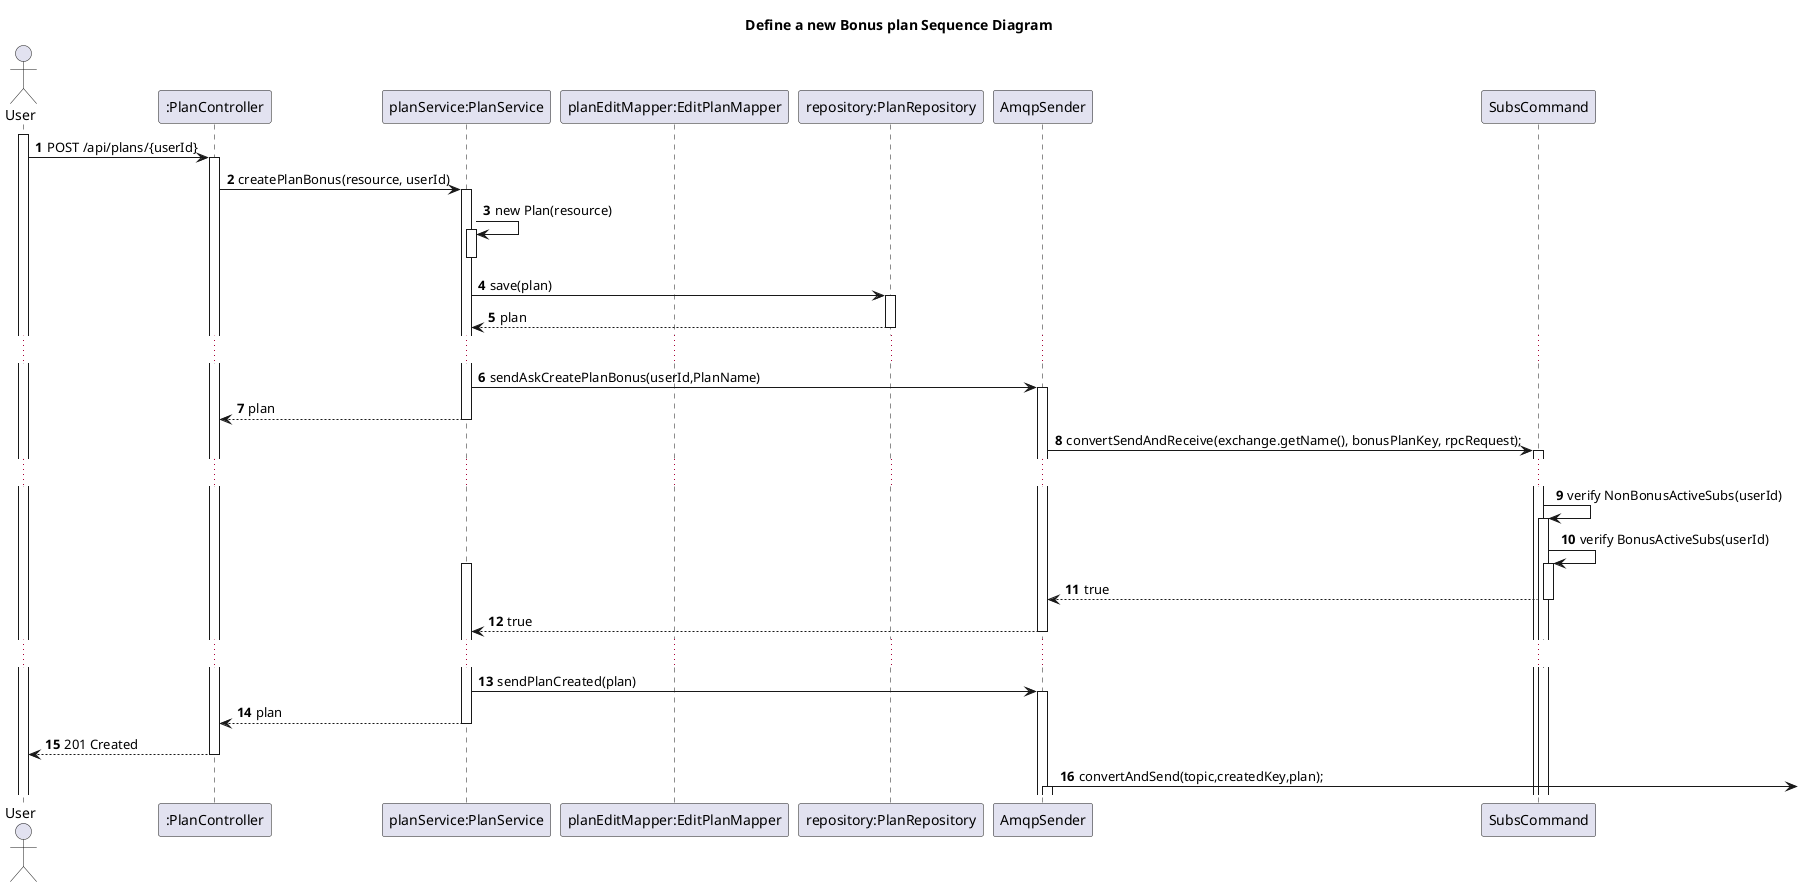 @startuml
'https://plantuml.com/sequence-diagram

title Define a new Bonus plan Sequence Diagram

autoactivate on
autonumber

actor "User" as User
participant ":PlanController" as Ctrl
participant "planService:PlanService" as Svc
participant "planEditMapper:EditPlanMapper" as EditPlanMapper
participant "repository:PlanRepository" as planRepo
participant "AmqpSender" as Sender
participant "SubsCommand" as Subs

activate User

User -> Ctrl: POST /api/plans/{userId}
Ctrl -> Svc: createPlanBonus(resource, userId)
Svc -> Svc: new Plan(resource)
deactivate Svc
Svc -> planRepo: save(plan)
planRepo --> Svc: plan
...
Svc -> Sender: sendAskCreatePlanBonus(userId,PlanName)

Svc --> Ctrl : plan

Sender -> Subs: convertSendAndReceive(exchange.getName(), bonusPlanKey, rpcRequest);
...

Subs -> Subs: verify NonBonusActiveSubs(userId)
Subs -> Subs: verify BonusActiveSubs(userId)
activate Svc
Subs --> Sender: true
Sender --> Svc: true
...
Svc -> Sender: sendPlanCreated(plan)
Svc --> Ctrl: plan
Ctrl --> User: 201 Created
Sender -> : convertAndSend(topic,createdKey,plan);


@enduml
